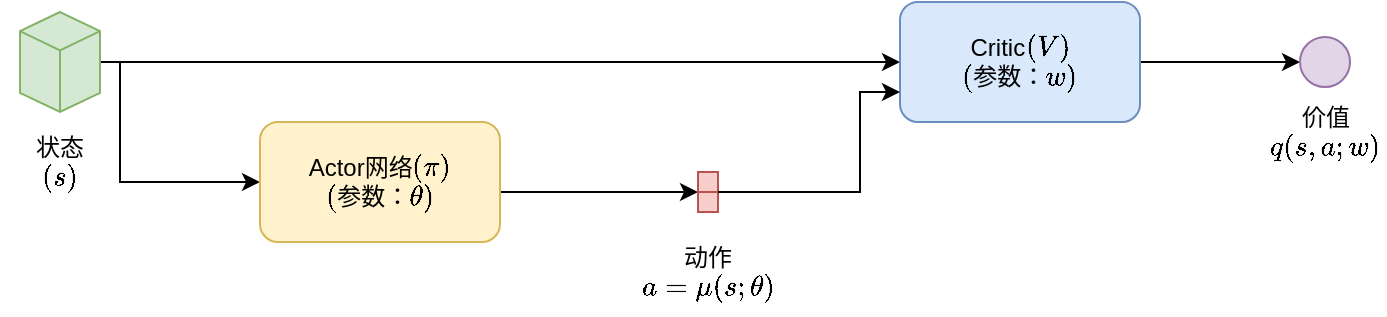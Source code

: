 <mxfile version="22.1.15" type="github" pages="2">
  <diagram name="第 1 页" id="bsLZzc5Uk97BEYoFJK-T">
    <mxGraphModel dx="1077" dy="690" grid="1" gridSize="10" guides="1" tooltips="1" connect="1" arrows="1" fold="1" page="1" pageScale="1" pageWidth="1169" pageHeight="827" math="1" shadow="0">
      <root>
        <mxCell id="0" />
        <mxCell id="1" parent="0" />
        <mxCell id="uPPIKXN7uXGtmx4OWFvG-1" style="edgeStyle=orthogonalEdgeStyle;rounded=0;orthogonalLoop=1;jettySize=auto;html=1;entryX=0;entryY=0.5;entryDx=0;entryDy=0;" edge="1" parent="1" source="uPPIKXN7uXGtmx4OWFvG-3" target="uPPIKXN7uXGtmx4OWFvG-11">
          <mxGeometry relative="1" as="geometry">
            <Array as="points">
              <mxPoint x="380" y="265" />
              <mxPoint x="380" y="265" />
            </Array>
          </mxGeometry>
        </mxCell>
        <mxCell id="uPPIKXN7uXGtmx4OWFvG-2" style="edgeStyle=orthogonalEdgeStyle;rounded=0;orthogonalLoop=1;jettySize=auto;html=1;entryX=0;entryY=0.5;entryDx=0;entryDy=0;" edge="1" parent="1" source="uPPIKXN7uXGtmx4OWFvG-3" target="uPPIKXN7uXGtmx4OWFvG-6">
          <mxGeometry relative="1" as="geometry">
            <Array as="points">
              <mxPoint x="90" y="265" />
              <mxPoint x="90" y="325" />
            </Array>
          </mxGeometry>
        </mxCell>
        <mxCell id="uPPIKXN7uXGtmx4OWFvG-3" value="" style="html=1;shape=mxgraph.basic.isocube;isoAngle=15;flipH=1;flipV=0;fillColor=#d5e8d4;strokeColor=#82b366;" vertex="1" parent="1">
          <mxGeometry x="40" y="240" width="40" height="50" as="geometry" />
        </mxCell>
        <mxCell id="uPPIKXN7uXGtmx4OWFvG-4" value="&lt;div&gt;状态&lt;/div&gt;&lt;div&gt;`(s)`&lt;br&gt;&lt;/div&gt;" style="text;strokeColor=none;align=center;fillColor=none;html=1;verticalAlign=middle;whiteSpace=wrap;rounded=0;" vertex="1" parent="1">
          <mxGeometry x="30" y="300" width="60" height="30" as="geometry" />
        </mxCell>
        <mxCell id="uPPIKXN7uXGtmx4OWFvG-5" style="edgeStyle=orthogonalEdgeStyle;rounded=0;orthogonalLoop=1;jettySize=auto;html=1;entryX=0;entryY=0;entryDx=0;entryDy=0;" edge="1" parent="1" source="uPPIKXN7uXGtmx4OWFvG-6" target="uPPIKXN7uXGtmx4OWFvG-9">
          <mxGeometry relative="1" as="geometry">
            <Array as="points">
              <mxPoint x="370" y="330" />
              <mxPoint x="370" y="330" />
            </Array>
          </mxGeometry>
        </mxCell>
        <mxCell id="uPPIKXN7uXGtmx4OWFvG-6" value="&lt;div&gt;Actor网络`(\pi)`&lt;/div&gt;&lt;div&gt;`(参数：\theta)`&lt;br&gt;&lt;/div&gt;" style="rounded=1;whiteSpace=wrap;html=1;fillColor=#fff2cc;strokeColor=#d6b656;" vertex="1" parent="1">
          <mxGeometry x="160" y="295" width="120" height="60" as="geometry" />
        </mxCell>
        <mxCell id="uPPIKXN7uXGtmx4OWFvG-7" value="" style="group" vertex="1" connectable="0" parent="1">
          <mxGeometry x="379" y="320" width="10" height="20" as="geometry" />
        </mxCell>
        <mxCell id="uPPIKXN7uXGtmx4OWFvG-8" value="" style="rounded=0;whiteSpace=wrap;html=1;fillColor=#f8cecc;strokeColor=#b85450;" vertex="1" parent="uPPIKXN7uXGtmx4OWFvG-7">
          <mxGeometry width="10" height="10" as="geometry" />
        </mxCell>
        <mxCell id="uPPIKXN7uXGtmx4OWFvG-9" value="" style="rounded=0;whiteSpace=wrap;html=1;fillColor=#f8cecc;strokeColor=#b85450;" vertex="1" parent="uPPIKXN7uXGtmx4OWFvG-7">
          <mxGeometry y="10" width="10" height="10" as="geometry" />
        </mxCell>
        <mxCell id="uPPIKXN7uXGtmx4OWFvG-10" style="edgeStyle=orthogonalEdgeStyle;rounded=0;orthogonalLoop=1;jettySize=auto;html=1;entryX=0;entryY=0.5;entryDx=0;entryDy=0;" edge="1" parent="1" source="uPPIKXN7uXGtmx4OWFvG-11" target="uPPIKXN7uXGtmx4OWFvG-14">
          <mxGeometry relative="1" as="geometry" />
        </mxCell>
        <mxCell id="uPPIKXN7uXGtmx4OWFvG-11" value="&lt;div&gt;Critic`(V)`&lt;/div&gt;&lt;div&gt;`(参数：w)`&lt;br&gt;&lt;/div&gt;" style="rounded=1;whiteSpace=wrap;html=1;fillColor=#dae8fc;strokeColor=#6c8ebf;" vertex="1" parent="1">
          <mxGeometry x="480" y="235" width="120" height="60" as="geometry" />
        </mxCell>
        <mxCell id="uPPIKXN7uXGtmx4OWFvG-12" style="edgeStyle=orthogonalEdgeStyle;rounded=0;orthogonalLoop=1;jettySize=auto;html=1;exitX=1;exitY=0;exitDx=0;exitDy=0;entryX=0;entryY=0.75;entryDx=0;entryDy=0;" edge="1" parent="1" source="uPPIKXN7uXGtmx4OWFvG-9" target="uPPIKXN7uXGtmx4OWFvG-11">
          <mxGeometry relative="1" as="geometry">
            <Array as="points">
              <mxPoint x="460" y="330" />
              <mxPoint x="460" y="280" />
            </Array>
          </mxGeometry>
        </mxCell>
        <mxCell id="uPPIKXN7uXGtmx4OWFvG-13" value="&lt;div&gt;动作&lt;br&gt;&lt;/div&gt;&lt;div&gt;`a = \mu(s;\theta)`&lt;/div&gt;" style="text;strokeColor=none;align=center;fillColor=none;html=1;verticalAlign=middle;whiteSpace=wrap;rounded=0;" vertex="1" parent="1">
          <mxGeometry x="354" y="355" width="60" height="30" as="geometry" />
        </mxCell>
        <mxCell id="uPPIKXN7uXGtmx4OWFvG-14" value="" style="ellipse;whiteSpace=wrap;html=1;aspect=fixed;fillColor=#e1d5e7;strokeColor=#9673a6;" vertex="1" parent="1">
          <mxGeometry x="680" y="252.5" width="25" height="25" as="geometry" />
        </mxCell>
        <mxCell id="uPPIKXN7uXGtmx4OWFvG-15" value="&lt;div&gt;价值&lt;/div&gt;&lt;div&gt;`q(s,a;w)`&lt;br&gt;&lt;/div&gt;" style="text;strokeColor=none;align=center;fillColor=none;html=1;verticalAlign=middle;whiteSpace=wrap;rounded=0;" vertex="1" parent="1">
          <mxGeometry x="662.5" y="285" width="60" height="30" as="geometry" />
        </mxCell>
        <mxCell id="uPPIKXN7uXGtmx4OWFvG-16" value="&amp;nbsp;" style="text;whiteSpace=wrap;html=1;" vertex="1" parent="1">
          <mxGeometry x="230" y="300" width="40" height="40" as="geometry" />
        </mxCell>
      </root>
    </mxGraphModel>
  </diagram>
  <diagram id="_MHtoXdv_W-SH65xOjR8" name="DDPG代码">
    <mxGraphModel dx="1838" dy="1176" grid="1" gridSize="10" guides="1" tooltips="1" connect="1" arrows="1" fold="1" page="1" pageScale="1" pageWidth="1169" pageHeight="827" math="1" shadow="0">
      <root>
        <mxCell id="0" />
        <mxCell id="1" parent="0" />
        <mxCell id="MRNeqGdA-TluQtlmWRR3-262" style="edgeStyle=orthogonalEdgeStyle;rounded=0;orthogonalLoop=1;jettySize=auto;html=1;" edge="1" parent="1" source="MRNeqGdA-TluQtlmWRR3-259" target="MRNeqGdA-TluQtlmWRR3-261">
          <mxGeometry relative="1" as="geometry" />
        </mxCell>
        <mxCell id="MRNeqGdA-TluQtlmWRR3-363" style="edgeStyle=orthogonalEdgeStyle;rounded=0;orthogonalLoop=1;jettySize=auto;html=1;entryX=0;entryY=0.5;entryDx=0;entryDy=0;" edge="1" parent="1" source="MRNeqGdA-TluQtlmWRR3-259" target="MRNeqGdA-TluQtlmWRR3-361">
          <mxGeometry relative="1" as="geometry">
            <Array as="points">
              <mxPoint x="120" y="700" />
            </Array>
          </mxGeometry>
        </mxCell>
        <mxCell id="MRNeqGdA-TluQtlmWRR3-259" value="&lt;div style=&quot;font-size: 11px;&quot;&gt;&lt;font style=&quot;font-size: 11px;&quot;&gt;`s_1,a_1,r_1,s_{2}`&lt;/font&gt;&lt;/div&gt;&lt;div style=&quot;font-size: 11px;&quot;&gt;&lt;font style=&quot;font-size: 11px;&quot;&gt;`s_2,a_2,r_2,s_{3}`&lt;/font&gt;&lt;/div&gt;&lt;div style=&quot;font-size: 11px;&quot;&gt;&lt;font style=&quot;font-size: 11px;&quot;&gt;`......`&lt;br&gt;&lt;/font&gt;&lt;/div&gt;&lt;div style=&quot;font-size: 11px;&quot;&gt;&lt;font style=&quot;font-size: 11px;&quot;&gt;`s_t,a_t,r_t,s_{t+1}`&lt;/font&gt;&lt;/div&gt;" style="shape=datastore;whiteSpace=wrap;html=1;fillColor=#60a917;strokeColor=#2D7600;fontColor=#ffffff;shadow=1;" vertex="1" parent="1">
          <mxGeometry x="80" y="440" width="80" height="120" as="geometry" />
        </mxCell>
        <mxCell id="MRNeqGdA-TluQtlmWRR3-260" value="&lt;font style=&quot;font-size: 11px;&quot;&gt;`s_t,a_t,r_t,s_{t+1}`&lt;/font&gt;" style="text;strokeColor=none;align=center;fillColor=none;html=1;verticalAlign=middle;whiteSpace=wrap;rounded=0;shadow=1;" vertex="1" parent="1">
          <mxGeometry x="160" y="470" width="80" height="30" as="geometry" />
        </mxCell>
        <mxCell id="MRNeqGdA-TluQtlmWRR3-291" style="edgeStyle=orthogonalEdgeStyle;rounded=0;orthogonalLoop=1;jettySize=auto;html=1;" edge="1" parent="1" source="MRNeqGdA-TluQtlmWRR3-261" target="MRNeqGdA-TluQtlmWRR3-265">
          <mxGeometry relative="1" as="geometry">
            <mxPoint x="440.0" y="490" as="targetPoint" />
          </mxGeometry>
        </mxCell>
        <mxCell id="MRNeqGdA-TluQtlmWRR3-415" style="edgeStyle=orthogonalEdgeStyle;rounded=0;orthogonalLoop=1;jettySize=auto;html=1;entryX=0.5;entryY=1;entryDx=0;entryDy=0;" edge="1" parent="1" source="MRNeqGdA-TluQtlmWRR3-261" target="MRNeqGdA-TluQtlmWRR3-303">
          <mxGeometry relative="1" as="geometry">
            <Array as="points">
              <mxPoint x="300" y="600" />
              <mxPoint x="1000" y="600" />
            </Array>
          </mxGeometry>
        </mxCell>
        <mxCell id="MRNeqGdA-TluQtlmWRR3-261" value="&lt;div&gt;四元组&lt;/div&gt;&lt;div&gt;&lt;font style=&quot;font-size: 11px;&quot;&gt;`s_t,a_t,r_t,s_{t+1}`&lt;/font&gt;&lt;/div&gt;" style="rounded=0;whiteSpace=wrap;html=1;fillColor=#f8cecc;strokeColor=#b85450;" vertex="1" parent="1">
          <mxGeometry x="240" y="480" width="120" height="40" as="geometry" />
        </mxCell>
        <mxCell id="MRNeqGdA-TluQtlmWRR3-264" value="" style="group;fillColor=#d5e8d4;strokeColor=#82b366;" vertex="1" connectable="0" parent="1">
          <mxGeometry x="440" y="440" width="320" height="120" as="geometry" />
        </mxCell>
        <mxCell id="MRNeqGdA-TluQtlmWRR3-265" value="&lt;div&gt;Actor网络`(\theta_{\text{now}})`&lt;/div&gt;&lt;div&gt;&lt;br&gt;&lt;/div&gt;&lt;div&gt;&lt;br&gt;&lt;/div&gt;&lt;div&gt;&lt;br&gt;&lt;/div&gt;&lt;div&gt;&lt;br&gt;&lt;/div&gt;&lt;div&gt;&lt;br&gt;&lt;/div&gt;&lt;div&gt;`a_{j} = \mu(s_{};\theta_{\text{now}})`&lt;br&gt;&lt;/div&gt;" style="rounded=0;whiteSpace=wrap;html=1;fillColor=#dae8fc;strokeColor=#6c8ebf;shadow=1;" vertex="1" parent="MRNeqGdA-TluQtlmWRR3-264">
          <mxGeometry width="320" height="120" as="geometry" />
        </mxCell>
        <mxCell id="MRNeqGdA-TluQtlmWRR3-266" value="" style="group" vertex="1" connectable="0" parent="MRNeqGdA-TluQtlmWRR3-264">
          <mxGeometry x="15.32" y="32" width="289.36" height="56" as="geometry" />
        </mxCell>
        <mxCell id="MRNeqGdA-TluQtlmWRR3-267" value="" style="rounded=0;whiteSpace=wrap;html=1;fillColor=#f5f5f5;fontColor=#333333;strokeColor=#666666;" vertex="1" parent="MRNeqGdA-TluQtlmWRR3-266">
          <mxGeometry width="289.36" height="56" as="geometry" />
        </mxCell>
        <mxCell id="MRNeqGdA-TluQtlmWRR3-268" value="" style="html=1;shape=mxgraph.basic.isocube;isoAngle=15;flipH=1;flipV=0;fillColor=#d5e8d4;strokeColor=#82b366;shadow=0;fontSize=5;sketch=1;curveFitting=1;jiggle=2;" vertex="1" parent="MRNeqGdA-TluQtlmWRR3-266">
          <mxGeometry x="9.36" y="12" width="27.853" height="20" as="geometry" />
        </mxCell>
        <mxCell id="MRNeqGdA-TluQtlmWRR3-269" value="巻积网络" style="rounded=0;whiteSpace=wrap;html=1;fillColor=#dae8fc;strokeColor=#6c8ebf;shadow=0;fontSize=5;sketch=1;curveFitting=1;jiggle=2;" vertex="1" parent="MRNeqGdA-TluQtlmWRR3-266">
          <mxGeometry x="51.913" y="14" width="42.553" height="16" as="geometry" />
        </mxCell>
        <mxCell id="MRNeqGdA-TluQtlmWRR3-270" style="rounded=0;orthogonalLoop=1;jettySize=auto;html=1;entryX=0;entryY=0.5;entryDx=0;entryDy=0;fontSize=5;sketch=1;curveFitting=1;jiggle=2;" edge="1" parent="MRNeqGdA-TluQtlmWRR3-266" source="MRNeqGdA-TluQtlmWRR3-268" target="MRNeqGdA-TluQtlmWRR3-269">
          <mxGeometry relative="1" as="geometry" />
        </mxCell>
        <mxCell id="MRNeqGdA-TluQtlmWRR3-271" value="全连接网络" style="rounded=0;whiteSpace=wrap;html=1;fillColor=#dae8fc;strokeColor=#6c8ebf;shadow=0;fontSize=5;sketch=1;curveFitting=1;jiggle=2;" vertex="1" parent="MRNeqGdA-TluQtlmWRR3-266">
          <mxGeometry x="137.02" y="14" width="42.553" height="16" as="geometry" />
        </mxCell>
        <mxCell id="MRNeqGdA-TluQtlmWRR3-272" value="`s`" style="text;strokeColor=none;align=center;fillColor=none;html=1;verticalAlign=middle;whiteSpace=wrap;rounded=0;shadow=0;fontSize=5;sketch=1;curveFitting=1;jiggle=2;" vertex="1" parent="MRNeqGdA-TluQtlmWRR3-266">
          <mxGeometry x="14.773" y="30" width="17.021" height="16" as="geometry" />
        </mxCell>
        <mxCell id="MRNeqGdA-TluQtlmWRR3-273" value="特征向量" style="text;strokeColor=none;align=center;fillColor=none;html=1;verticalAlign=middle;whiteSpace=wrap;rounded=0;shadow=0;fontSize=5;sketch=1;curveFitting=1;jiggle=2;" vertex="1" parent="MRNeqGdA-TluQtlmWRR3-266">
          <mxGeometry x="102.977" y="40" width="25.532" height="8" as="geometry" />
        </mxCell>
        <mxCell id="MRNeqGdA-TluQtlmWRR3-274" value="" style="group;fontSize=5;sketch=1;curveFitting=1;jiggle=2;" vertex="1" connectable="0" parent="MRNeqGdA-TluQtlmWRR3-266">
          <mxGeometry x="111.488" y="6" width="8.511" height="32" as="geometry" />
        </mxCell>
        <mxCell id="MRNeqGdA-TluQtlmWRR3-275" value="" style="group;fillColor=#60a917;strokeColor=#2D7600;fontColor=#ffffff;container=0;fontSize=5;sketch=1;curveFitting=1;jiggle=2;" vertex="1" connectable="0" parent="MRNeqGdA-TluQtlmWRR3-274">
          <mxGeometry width="8.511" height="32" as="geometry" />
        </mxCell>
        <mxCell id="MRNeqGdA-TluQtlmWRR3-276" value="" style="whiteSpace=wrap;html=1;aspect=fixed;fillColor=#60a917;fontColor=#ffffff;strokeColor=#2D7600;fontSize=5;sketch=1;curveFitting=1;jiggle=2;" vertex="1" parent="MRNeqGdA-TluQtlmWRR3-274">
          <mxGeometry width="8" height="8" as="geometry" />
        </mxCell>
        <mxCell id="MRNeqGdA-TluQtlmWRR3-277" value="" style="whiteSpace=wrap;html=1;aspect=fixed;fillColor=#60a917;fontColor=#ffffff;strokeColor=#2D7600;fontSize=5;sketch=1;curveFitting=1;jiggle=2;" vertex="1" parent="MRNeqGdA-TluQtlmWRR3-274">
          <mxGeometry y="8" width="8" height="8" as="geometry" />
        </mxCell>
        <mxCell id="MRNeqGdA-TluQtlmWRR3-278" style="edgeStyle=orthogonalEdgeStyle;rounded=0;orthogonalLoop=1;jettySize=auto;html=1;exitX=0.5;exitY=0;exitDx=0;exitDy=0;sketch=1;curveFitting=1;jiggle=2;" edge="1" parent="MRNeqGdA-TluQtlmWRR3-274" source="MRNeqGdA-TluQtlmWRR3-279">
          <mxGeometry relative="1" as="geometry">
            <mxPoint x="4.035" y="16.047" as="targetPoint" />
          </mxGeometry>
        </mxCell>
        <mxCell id="MRNeqGdA-TluQtlmWRR3-279" value="" style="whiteSpace=wrap;html=1;aspect=fixed;fillColor=#60a917;fontColor=#ffffff;strokeColor=#2D7600;fontSize=5;sketch=1;curveFitting=1;jiggle=2;" vertex="1" parent="MRNeqGdA-TluQtlmWRR3-274">
          <mxGeometry y="16" width="8" height="8" as="geometry" />
        </mxCell>
        <mxCell id="MRNeqGdA-TluQtlmWRR3-280" value="" style="whiteSpace=wrap;html=1;aspect=fixed;fillColor=#60a917;fontColor=#ffffff;strokeColor=#2D7600;fontSize=5;sketch=1;curveFitting=1;jiggle=2;" vertex="1" parent="MRNeqGdA-TluQtlmWRR3-274">
          <mxGeometry y="24" width="8" height="8" as="geometry" />
        </mxCell>
        <mxCell id="MRNeqGdA-TluQtlmWRR3-281" style="rounded=0;orthogonalLoop=1;jettySize=auto;html=1;entryX=0;entryY=0;entryDx=0;entryDy=0;sketch=1;curveFitting=1;jiggle=2;" edge="1" parent="MRNeqGdA-TluQtlmWRR3-266" source="MRNeqGdA-TluQtlmWRR3-269" target="MRNeqGdA-TluQtlmWRR3-279">
          <mxGeometry relative="1" as="geometry" />
        </mxCell>
        <mxCell id="MRNeqGdA-TluQtlmWRR3-282" style="rounded=0;orthogonalLoop=1;jettySize=auto;html=1;entryX=0;entryY=0.5;entryDx=0;entryDy=0;fontSize=5;sketch=1;curveFitting=1;jiggle=2;exitX=1;exitY=0;exitDx=0;exitDy=0;" edge="1" parent="MRNeqGdA-TluQtlmWRR3-266" source="MRNeqGdA-TluQtlmWRR3-279" target="MRNeqGdA-TluQtlmWRR3-271">
          <mxGeometry relative="1" as="geometry" />
        </mxCell>
        <mxCell id="MRNeqGdA-TluQtlmWRR3-283" value="&lt;div&gt;Softmax&lt;/div&gt;&lt;div&gt;激活函数&lt;br&gt;&lt;/div&gt;" style="rounded=0;whiteSpace=wrap;html=1;fillColor=#dae8fc;strokeColor=#6c8ebf;shadow=0;fontSize=5;sketch=1;curveFitting=1;jiggle=2;" vertex="1" parent="MRNeqGdA-TluQtlmWRR3-266">
          <mxGeometry x="199.36" y="14" width="42.553" height="16" as="geometry" />
        </mxCell>
        <mxCell id="MRNeqGdA-TluQtlmWRR3-284" style="rounded=0;orthogonalLoop=1;jettySize=auto;html=1;entryX=0;entryY=0.5;entryDx=0;entryDy=0;sketch=1;curveFitting=1;jiggle=2;" edge="1" parent="MRNeqGdA-TluQtlmWRR3-266" source="MRNeqGdA-TluQtlmWRR3-271" target="MRNeqGdA-TluQtlmWRR3-283">
          <mxGeometry relative="1" as="geometry" />
        </mxCell>
        <mxCell id="MRNeqGdA-TluQtlmWRR3-285" value="" style="whiteSpace=wrap;html=1;aspect=fixed;fillColor=#fa6800;strokeColor=#C73500;fontSize=5;sketch=1;curveFitting=1;jiggle=2;fontColor=#000000;" vertex="1" parent="MRNeqGdA-TluQtlmWRR3-266">
          <mxGeometry x="261.358" y="10" width="8" height="8" as="geometry" />
        </mxCell>
        <mxCell id="MRNeqGdA-TluQtlmWRR3-286" style="edgeStyle=orthogonalEdgeStyle;rounded=0;orthogonalLoop=1;jettySize=auto;html=1;exitX=0.5;exitY=0;exitDx=0;exitDy=0;fillColor=#fa6800;strokeColor=#C73500;sketch=1;curveFitting=1;jiggle=2;" edge="1" parent="MRNeqGdA-TluQtlmWRR3-266" source="MRNeqGdA-TluQtlmWRR3-287">
          <mxGeometry relative="1" as="geometry">
            <mxPoint x="265.393" y="18.047" as="targetPoint" />
          </mxGeometry>
        </mxCell>
        <mxCell id="MRNeqGdA-TluQtlmWRR3-287" value="" style="whiteSpace=wrap;html=1;aspect=fixed;fillColor=#fa6800;strokeColor=#C73500;fontSize=5;sketch=1;curveFitting=1;jiggle=2;fontColor=#000000;" vertex="1" parent="MRNeqGdA-TluQtlmWRR3-266">
          <mxGeometry x="261.358" y="18" width="8" height="8" as="geometry" />
        </mxCell>
        <mxCell id="MRNeqGdA-TluQtlmWRR3-288" style="rounded=0;orthogonalLoop=1;jettySize=auto;html=1;entryX=0;entryY=0.5;entryDx=0;entryDy=0;sketch=1;curveFitting=1;jiggle=2;" edge="1" parent="MRNeqGdA-TluQtlmWRR3-266" source="MRNeqGdA-TluQtlmWRR3-283" target="MRNeqGdA-TluQtlmWRR3-287">
          <mxGeometry relative="1" as="geometry" />
        </mxCell>
        <mxCell id="MRNeqGdA-TluQtlmWRR3-289" value="" style="whiteSpace=wrap;html=1;aspect=fixed;fillColor=#fa6800;strokeColor=#C73500;fontSize=5;sketch=1;curveFitting=1;jiggle=2;fontColor=#000000;" vertex="1" parent="MRNeqGdA-TluQtlmWRR3-266">
          <mxGeometry x="261.358" y="26" width="8" height="8" as="geometry" />
        </mxCell>
        <mxCell id="MRNeqGdA-TluQtlmWRR3-290" value="`f=\pi(\cdot |&amp;nbsp; s;\theta)`" style="text;strokeColor=none;align=center;fillColor=none;html=1;verticalAlign=middle;whiteSpace=wrap;rounded=0;shadow=0;fontSize=5;sketch=1;curveFitting=1;jiggle=2;" vertex="1" parent="MRNeqGdA-TluQtlmWRR3-266">
          <mxGeometry x="246.36" y="38" width="36.77" height="8" as="geometry" />
        </mxCell>
        <mxCell id="MRNeqGdA-TluQtlmWRR3-293" style="edgeStyle=orthogonalEdgeStyle;rounded=0;orthogonalLoop=1;jettySize=auto;html=1;entryX=0.5;entryY=0;entryDx=0;entryDy=0;" edge="1" parent="1" source="MRNeqGdA-TluQtlmWRR3-295" target="MRNeqGdA-TluQtlmWRR3-259">
          <mxGeometry relative="1" as="geometry">
            <Array as="points">
              <mxPoint x="120" y="400" />
            </Array>
          </mxGeometry>
        </mxCell>
        <mxCell id="MRNeqGdA-TluQtlmWRR3-295" value="环境" style="rounded=0;whiteSpace=wrap;html=1;fillColor=#fff2cc;strokeColor=#d6b656;shadow=1;" vertex="1" parent="1">
          <mxGeometry x="240" y="370" width="120" height="60" as="geometry" />
        </mxCell>
        <mxCell id="MRNeqGdA-TluQtlmWRR3-297" style="edgeStyle=orthogonalEdgeStyle;rounded=0;orthogonalLoop=1;jettySize=auto;html=1;entryX=1;entryY=0.5;entryDx=0;entryDy=0;" edge="1" parent="1" source="MRNeqGdA-TluQtlmWRR3-265" target="MRNeqGdA-TluQtlmWRR3-295">
          <mxGeometry relative="1" as="geometry">
            <Array as="points">
              <mxPoint x="600" y="400" />
            </Array>
          </mxGeometry>
        </mxCell>
        <mxCell id="MRNeqGdA-TluQtlmWRR3-298" value="&lt;font style=&quot;font-size: 11px;&quot;&gt;`s_{t+1},a_{t+1},r_{t+1},s_{t+2}`&lt;/font&gt;" style="text;strokeColor=none;align=center;fillColor=none;html=1;verticalAlign=middle;whiteSpace=wrap;rounded=0;" vertex="1" parent="1">
          <mxGeometry x="120" y="370" width="120" height="30" as="geometry" />
        </mxCell>
        <mxCell id="MRNeqGdA-TluQtlmWRR3-299" value="&lt;div&gt;`a_t`&lt;/div&gt;" style="text;strokeColor=none;align=center;fillColor=none;html=1;verticalAlign=middle;whiteSpace=wrap;rounded=0;" vertex="1" parent="1">
          <mxGeometry x="570" y="410" width="30" height="30" as="geometry" />
        </mxCell>
        <mxCell id="MRNeqGdA-TluQtlmWRR3-300" value="" style="group" vertex="1" connectable="0" parent="1">
          <mxGeometry x="840" y="440" width="320" height="120" as="geometry" />
        </mxCell>
        <mxCell id="MRNeqGdA-TluQtlmWRR3-301" value="" style="rounded=0;whiteSpace=wrap;html=1;shadow=1;fillColor=#d5e8d4;strokeColor=#82b366;" vertex="1" parent="MRNeqGdA-TluQtlmWRR3-300">
          <mxGeometry width="320" height="120" as="geometry" />
        </mxCell>
        <mxCell id="MRNeqGdA-TluQtlmWRR3-302" value="Critic网络 `(w_\text{now})`" style="rounded=0;whiteSpace=wrap;html=1;fillColor=#d5e8d4;strokeColor=#82b366;strokeWidth=0;shadow=0;" vertex="1" parent="MRNeqGdA-TluQtlmWRR3-300">
          <mxGeometry width="320" height="30" as="geometry" />
        </mxCell>
        <mxCell id="MRNeqGdA-TluQtlmWRR3-303" value="&lt;div&gt;`\hat{q}_{j}=q(s_j,a_j;w_\text{now})`&lt;br&gt;&lt;/div&gt;" style="rounded=0;whiteSpace=wrap;html=1;fillColor=#d5e8d4;strokeColor=#82b366;strokeWidth=0;shadow=0;" vertex="1" parent="MRNeqGdA-TluQtlmWRR3-300">
          <mxGeometry y="90" width="320" height="30" as="geometry" />
        </mxCell>
        <mxCell id="MRNeqGdA-TluQtlmWRR3-304" value="" style="group" vertex="1" connectable="0" parent="MRNeqGdA-TluQtlmWRR3-300">
          <mxGeometry x="10" y="30" width="290" height="60" as="geometry" />
        </mxCell>
        <mxCell id="MRNeqGdA-TluQtlmWRR3-305" value="" style="rounded=0;whiteSpace=wrap;html=1;fillColor=#f5f5f5;fontColor=#333333;strokeColor=#666666;strokeWidth=1;shadow=0;" vertex="1" parent="MRNeqGdA-TluQtlmWRR3-304">
          <mxGeometry width="290" height="60" as="geometry" />
        </mxCell>
        <mxCell id="MRNeqGdA-TluQtlmWRR3-306" value="" style="group" vertex="1" connectable="0" parent="MRNeqGdA-TluQtlmWRR3-304">
          <mxGeometry x="4.68" y="7" width="280" height="46" as="geometry" />
        </mxCell>
        <mxCell id="MRNeqGdA-TluQtlmWRR3-307" value="" style="html=1;shape=mxgraph.basic.isocube;isoAngle=15;flipH=1;flipV=0;fillColor=#d5e8d4;strokeColor=#82b366;shadow=1;fontSize=5;sketch=1;curveFitting=1;jiggle=2;" vertex="1" parent="MRNeqGdA-TluQtlmWRR3-306">
          <mxGeometry y="7.184" width="28.487" height="21.565" as="geometry" />
        </mxCell>
        <mxCell id="MRNeqGdA-TluQtlmWRR3-308" value="巻积网络" style="rounded=0;whiteSpace=wrap;html=1;fillColor=#dae8fc;strokeColor=#6c8ebf;shadow=1;fontSize=5;sketch=1;curveFitting=1;jiggle=2;" vertex="1" parent="MRNeqGdA-TluQtlmWRR3-306">
          <mxGeometry x="59.483" y="8.626" width="43.522" height="17.252" as="geometry" />
        </mxCell>
        <mxCell id="MRNeqGdA-TluQtlmWRR3-309" style="rounded=0;orthogonalLoop=1;jettySize=auto;html=1;entryX=0;entryY=0.5;entryDx=0;entryDy=0;fontSize=5;sketch=1;curveFitting=1;jiggle=2;shadow=1;" edge="1" parent="MRNeqGdA-TluQtlmWRR3-306" source="MRNeqGdA-TluQtlmWRR3-307" target="MRNeqGdA-TluQtlmWRR3-308">
          <mxGeometry relative="1" as="geometry" />
        </mxCell>
        <mxCell id="MRNeqGdA-TluQtlmWRR3-310" value="全连接网络" style="rounded=0;whiteSpace=wrap;html=1;fillColor=#dae8fc;strokeColor=#6c8ebf;shadow=1;fontSize=5;sketch=1;curveFitting=1;jiggle=2;" vertex="1" parent="MRNeqGdA-TluQtlmWRR3-306">
          <mxGeometry x="177.857" y="9.048" width="43.522" height="17.252" as="geometry" />
        </mxCell>
        <mxCell id="MRNeqGdA-TluQtlmWRR3-311" value="`s`" style="text;strokeColor=none;align=center;fillColor=none;html=1;verticalAlign=middle;whiteSpace=wrap;rounded=0;shadow=1;fontSize=5;sketch=1;curveFitting=1;jiggle=2;" vertex="1" parent="MRNeqGdA-TluQtlmWRR3-306">
          <mxGeometry x="5.536" y="26.592" width="17.409" height="17.252" as="geometry" />
        </mxCell>
        <mxCell id="MRNeqGdA-TluQtlmWRR3-312" value="特征向量" style="text;strokeColor=none;align=center;fillColor=none;html=1;verticalAlign=middle;whiteSpace=wrap;rounded=0;shadow=1;fontSize=5;sketch=1;curveFitting=1;jiggle=2;" vertex="1" parent="MRNeqGdA-TluQtlmWRR3-306">
          <mxGeometry x="95.748" y="37.374" width="26.113" height="8.626" as="geometry" />
        </mxCell>
        <mxCell id="MRNeqGdA-TluQtlmWRR3-313" value="" style="group;fontSize=5;sketch=1;curveFitting=1;jiggle=2;shadow=1;" vertex="1" connectable="0" parent="MRNeqGdA-TluQtlmWRR3-306">
          <mxGeometry x="138.397" width="8.704" height="34.503" as="geometry" />
        </mxCell>
        <mxCell id="MRNeqGdA-TluQtlmWRR3-314" value="" style="group;fillColor=#60a917;strokeColor=#2D7600;fontColor=#ffffff;container=0;fontSize=5;sketch=1;curveFitting=1;jiggle=2;shadow=1;" vertex="1" connectable="0" parent="MRNeqGdA-TluQtlmWRR3-313">
          <mxGeometry width="8.704" height="34.503" as="geometry" />
        </mxCell>
        <mxCell id="MRNeqGdA-TluQtlmWRR3-315" value="" style="whiteSpace=wrap;html=1;aspect=fixed;fillColor=#60a917;fontColor=#ffffff;strokeColor=#2D7600;fontSize=5;sketch=1;curveFitting=1;jiggle=2;shadow=1;" vertex="1" parent="MRNeqGdA-TluQtlmWRR3-313">
          <mxGeometry width="7.623" height="7.623" as="geometry" />
        </mxCell>
        <mxCell id="MRNeqGdA-TluQtlmWRR3-316" value="" style="whiteSpace=wrap;html=1;aspect=fixed;fillColor=#60a917;fontColor=#ffffff;strokeColor=#2D7600;fontSize=5;sketch=1;curveFitting=1;jiggle=2;shadow=1;" vertex="1" parent="MRNeqGdA-TluQtlmWRR3-313">
          <mxGeometry y="8.626" width="7.623" height="7.623" as="geometry" />
        </mxCell>
        <mxCell id="MRNeqGdA-TluQtlmWRR3-317" style="edgeStyle=orthogonalEdgeStyle;rounded=0;orthogonalLoop=1;jettySize=auto;html=1;exitX=0.5;exitY=0;exitDx=0;exitDy=0;sketch=1;curveFitting=1;jiggle=2;shadow=1;" edge="1" parent="MRNeqGdA-TluQtlmWRR3-313" source="MRNeqGdA-TluQtlmWRR3-318">
          <mxGeometry relative="1" as="geometry">
            <mxPoint x="4.127" y="17.302" as="targetPoint" />
          </mxGeometry>
        </mxCell>
        <mxCell id="MRNeqGdA-TluQtlmWRR3-318" value="" style="whiteSpace=wrap;html=1;aspect=fixed;fillColor=#60a917;fontColor=#ffffff;strokeColor=#2D7600;fontSize=5;sketch=1;curveFitting=1;jiggle=2;shadow=1;" vertex="1" parent="MRNeqGdA-TluQtlmWRR3-313">
          <mxGeometry y="17.252" width="7.623" height="7.623" as="geometry" />
        </mxCell>
        <mxCell id="MRNeqGdA-TluQtlmWRR3-319" value="" style="whiteSpace=wrap;html=1;aspect=fixed;fillColor=#60a917;fontColor=#ffffff;strokeColor=#2D7600;fontSize=5;sketch=1;curveFitting=1;jiggle=2;shadow=1;" vertex="1" parent="MRNeqGdA-TluQtlmWRR3-313">
          <mxGeometry y="25.877" width="7.623" height="7.623" as="geometry" />
        </mxCell>
        <mxCell id="MRNeqGdA-TluQtlmWRR3-320" style="rounded=0;orthogonalLoop=1;jettySize=auto;html=1;entryX=0;entryY=0;entryDx=0;entryDy=0;sketch=1;curveFitting=1;jiggle=2;shadow=1;" edge="1" parent="MRNeqGdA-TluQtlmWRR3-306" source="MRNeqGdA-TluQtlmWRR3-308" target="MRNeqGdA-TluQtlmWRR3-318">
          <mxGeometry relative="1" as="geometry" />
        </mxCell>
        <mxCell id="MRNeqGdA-TluQtlmWRR3-321" style="rounded=0;orthogonalLoop=1;jettySize=auto;html=1;entryX=0;entryY=0.5;entryDx=0;entryDy=0;fontSize=5;sketch=1;curveFitting=1;jiggle=2;exitX=1;exitY=0;exitDx=0;exitDy=0;shadow=1;" edge="1" parent="MRNeqGdA-TluQtlmWRR3-306" source="MRNeqGdA-TluQtlmWRR3-318" target="MRNeqGdA-TluQtlmWRR3-310">
          <mxGeometry relative="1" as="geometry" />
        </mxCell>
        <mxCell id="MRNeqGdA-TluQtlmWRR3-322" value="" style="whiteSpace=wrap;html=1;aspect=fixed;fillColor=#fa6800;strokeColor=#C73500;fontSize=5;sketch=1;curveFitting=1;jiggle=2;fontColor=#000000;shadow=1;" vertex="1" parent="MRNeqGdA-TluQtlmWRR3-306">
          <mxGeometry x="257.733" y="5.027" width="7.623" height="7.623" as="geometry" />
        </mxCell>
        <mxCell id="MRNeqGdA-TluQtlmWRR3-323" style="edgeStyle=orthogonalEdgeStyle;rounded=0;orthogonalLoop=1;jettySize=auto;html=1;exitX=0.5;exitY=0;exitDx=0;exitDy=0;fillColor=#fa6800;strokeColor=#C73500;sketch=1;curveFitting=1;jiggle=2;shadow=1;" edge="1" parent="MRNeqGdA-TluQtlmWRR3-306" source="MRNeqGdA-TluQtlmWRR3-324">
          <mxGeometry relative="1" as="geometry">
            <mxPoint x="261.86" y="13.703" as="targetPoint" />
          </mxGeometry>
        </mxCell>
        <mxCell id="MRNeqGdA-TluQtlmWRR3-324" value="" style="whiteSpace=wrap;html=1;aspect=fixed;fillColor=#fa6800;strokeColor=#C73500;fontSize=5;sketch=1;curveFitting=1;jiggle=2;fontColor=#000000;shadow=1;" vertex="1" parent="MRNeqGdA-TluQtlmWRR3-306">
          <mxGeometry x="257.733" y="13.653" width="7.623" height="7.623" as="geometry" />
        </mxCell>
        <mxCell id="MRNeqGdA-TluQtlmWRR3-325" style="edgeStyle=orthogonalEdgeStyle;rounded=0;orthogonalLoop=1;jettySize=auto;html=1;entryX=0;entryY=0.5;entryDx=0;entryDy=0;sketch=1;curveFitting=1;jiggle=2;shadow=1;" edge="1" parent="MRNeqGdA-TluQtlmWRR3-306" source="MRNeqGdA-TluQtlmWRR3-310" target="MRNeqGdA-TluQtlmWRR3-324">
          <mxGeometry relative="1" as="geometry" />
        </mxCell>
        <mxCell id="MRNeqGdA-TluQtlmWRR3-326" value="" style="whiteSpace=wrap;html=1;aspect=fixed;fillColor=#fa6800;strokeColor=#C73500;fontSize=5;sketch=1;curveFitting=1;jiggle=2;fontColor=#000000;shadow=1;" vertex="1" parent="MRNeqGdA-TluQtlmWRR3-306">
          <mxGeometry x="257.733" y="22.279" width="7.623" height="7.623" as="geometry" />
        </mxCell>
        <mxCell id="MRNeqGdA-TluQtlmWRR3-327" value="价值" style="text;strokeColor=none;align=center;fillColor=none;html=1;verticalAlign=middle;whiteSpace=wrap;rounded=0;shadow=1;fontSize=5;sketch=1;curveFitting=1;jiggle=2;" vertex="1" parent="MRNeqGdA-TluQtlmWRR3-306">
          <mxGeometry x="254.489" y="35.213" width="14.383" height="8.624" as="geometry" />
        </mxCell>
        <mxCell id="MRNeqGdA-TluQtlmWRR3-328" value="&lt;font color=&quot;#e66100&quot;&gt;`219`&lt;/font&gt;" style="text;strokeColor=none;align=center;fillColor=none;html=1;verticalAlign=middle;whiteSpace=wrap;rounded=0;shadow=1;fontSize=5;sketch=1;curveFitting=1;jiggle=2;" vertex="1" parent="MRNeqGdA-TluQtlmWRR3-306">
          <mxGeometry x="269.119" y="4.741" width="10.881" height="8.624" as="geometry" />
        </mxCell>
        <mxCell id="MRNeqGdA-TluQtlmWRR3-329" value="&lt;font color=&quot;#e66100&quot;&gt;`-73`&lt;/font&gt;" style="text;strokeColor=none;align=center;fillColor=none;html=1;verticalAlign=middle;whiteSpace=wrap;rounded=0;shadow=1;fontSize=5;sketch=1;curveFitting=1;jiggle=2;" vertex="1" parent="MRNeqGdA-TluQtlmWRR3-306">
          <mxGeometry x="269.119" y="13.366" width="10.881" height="8.624" as="geometry" />
        </mxCell>
        <mxCell id="MRNeqGdA-TluQtlmWRR3-330" value="&lt;font color=&quot;#e66100&quot;&gt;`580`&lt;/font&gt;" style="text;strokeColor=none;align=center;fillColor=none;html=1;verticalAlign=middle;whiteSpace=wrap;rounded=0;shadow=1;fontSize=5;sketch=1;curveFitting=1;jiggle=2;" vertex="1" parent="MRNeqGdA-TluQtlmWRR3-306">
          <mxGeometry x="269.119" y="22.282" width="10.881" height="8.624" as="geometry" />
        </mxCell>
        <mxCell id="MRNeqGdA-TluQtlmWRR3-332" style="edgeStyle=orthogonalEdgeStyle;rounded=0;orthogonalLoop=1;jettySize=auto;html=1;entryX=0;entryY=0.5;entryDx=0;entryDy=0;" edge="1" parent="1" source="MRNeqGdA-TluQtlmWRR3-265" target="MRNeqGdA-TluQtlmWRR3-301">
          <mxGeometry relative="1" as="geometry" />
        </mxCell>
        <mxCell id="MRNeqGdA-TluQtlmWRR3-333" value="&lt;div&gt;`a_t`&lt;/div&gt;" style="text;strokeColor=none;align=center;fillColor=none;html=1;verticalAlign=middle;whiteSpace=wrap;rounded=0;" vertex="1" parent="1">
          <mxGeometry x="780" y="460" width="40" height="40" as="geometry" />
        </mxCell>
        <mxCell id="MRNeqGdA-TluQtlmWRR3-334" value="" style="group;fillColor=#d5e8d4;strokeColor=#82b366;" vertex="1" connectable="0" parent="1">
          <mxGeometry x="440" y="640" width="320" height="120" as="geometry" />
        </mxCell>
        <mxCell id="MRNeqGdA-TluQtlmWRR3-335" value="&lt;div style=&quot;font-size: 11px;&quot;&gt;&lt;font style=&quot;font-size: 11px;&quot;&gt;目标Actor网络 `(\theta_{\text{now}}^{-})`&lt;/font&gt;&lt;/div&gt;&lt;div style=&quot;font-size: 11px;&quot;&gt;&lt;font style=&quot;font-size: 11px;&quot;&gt;&lt;br&gt;&lt;/font&gt;&lt;/div&gt;&lt;div style=&quot;font-size: 11px;&quot;&gt;&lt;font style=&quot;font-size: 11px;&quot;&gt;&lt;br&gt;&lt;/font&gt;&lt;/div&gt;&lt;div style=&quot;font-size: 11px;&quot;&gt;&lt;font style=&quot;font-size: 11px;&quot;&gt;&lt;br&gt;&lt;/font&gt;&lt;/div&gt;&lt;div style=&quot;font-size: 11px;&quot;&gt;&lt;font style=&quot;font-size: 11px;&quot;&gt;&lt;br&gt;&lt;/font&gt;&lt;/div&gt;&lt;div style=&quot;font-size: 11px;&quot;&gt;&lt;font style=&quot;font-size: 11px;&quot;&gt;&lt;br&gt;&lt;/font&gt;&lt;/div&gt;&lt;div style=&quot;font-size: 11px;&quot;&gt;&lt;font style=&quot;font-size: 11px;&quot;&gt;`\hat{a}_{j+1}^- = \mu(s_{j+1};\theta_{\text{now}}^-)`&lt;/font&gt;&lt;br&gt;&lt;/div&gt;" style="rounded=0;whiteSpace=wrap;html=1;fillColor=#dae8fc;strokeColor=#6c8ebf;shadow=1;" vertex="1" parent="MRNeqGdA-TluQtlmWRR3-334">
          <mxGeometry width="320" height="120" as="geometry" />
        </mxCell>
        <mxCell id="MRNeqGdA-TluQtlmWRR3-336" value="" style="group" vertex="1" connectable="0" parent="MRNeqGdA-TluQtlmWRR3-334">
          <mxGeometry x="15.32" y="32" width="289.36" height="56" as="geometry" />
        </mxCell>
        <mxCell id="MRNeqGdA-TluQtlmWRR3-337" value="" style="rounded=0;whiteSpace=wrap;html=1;fillColor=#f5f5f5;fontColor=#333333;strokeColor=#666666;" vertex="1" parent="MRNeqGdA-TluQtlmWRR3-336">
          <mxGeometry width="289.36" height="56" as="geometry" />
        </mxCell>
        <mxCell id="MRNeqGdA-TluQtlmWRR3-338" value="" style="html=1;shape=mxgraph.basic.isocube;isoAngle=15;flipH=1;flipV=0;fillColor=#d5e8d4;strokeColor=#82b366;shadow=0;fontSize=5;sketch=1;curveFitting=1;jiggle=2;" vertex="1" parent="MRNeqGdA-TluQtlmWRR3-336">
          <mxGeometry x="9.36" y="12" width="27.853" height="20" as="geometry" />
        </mxCell>
        <mxCell id="MRNeqGdA-TluQtlmWRR3-339" value="巻积网络" style="rounded=0;whiteSpace=wrap;html=1;fillColor=#dae8fc;strokeColor=#6c8ebf;shadow=0;fontSize=5;sketch=1;curveFitting=1;jiggle=2;" vertex="1" parent="MRNeqGdA-TluQtlmWRR3-336">
          <mxGeometry x="51.913" y="14" width="42.553" height="16" as="geometry" />
        </mxCell>
        <mxCell id="MRNeqGdA-TluQtlmWRR3-340" style="rounded=0;orthogonalLoop=1;jettySize=auto;html=1;entryX=0;entryY=0.5;entryDx=0;entryDy=0;fontSize=5;sketch=1;curveFitting=1;jiggle=2;" edge="1" parent="MRNeqGdA-TluQtlmWRR3-336" source="MRNeqGdA-TluQtlmWRR3-338" target="MRNeqGdA-TluQtlmWRR3-339">
          <mxGeometry relative="1" as="geometry" />
        </mxCell>
        <mxCell id="MRNeqGdA-TluQtlmWRR3-341" value="全连接网络" style="rounded=0;whiteSpace=wrap;html=1;fillColor=#dae8fc;strokeColor=#6c8ebf;shadow=0;fontSize=5;sketch=1;curveFitting=1;jiggle=2;" vertex="1" parent="MRNeqGdA-TluQtlmWRR3-336">
          <mxGeometry x="137.02" y="14" width="42.553" height="16" as="geometry" />
        </mxCell>
        <mxCell id="MRNeqGdA-TluQtlmWRR3-342" value="`s`" style="text;strokeColor=none;align=center;fillColor=none;html=1;verticalAlign=middle;whiteSpace=wrap;rounded=0;shadow=0;fontSize=5;sketch=1;curveFitting=1;jiggle=2;" vertex="1" parent="MRNeqGdA-TluQtlmWRR3-336">
          <mxGeometry x="14.773" y="30" width="17.021" height="16" as="geometry" />
        </mxCell>
        <mxCell id="MRNeqGdA-TluQtlmWRR3-343" value="特征向量" style="text;strokeColor=none;align=center;fillColor=none;html=1;verticalAlign=middle;whiteSpace=wrap;rounded=0;shadow=0;fontSize=5;sketch=1;curveFitting=1;jiggle=2;" vertex="1" parent="MRNeqGdA-TluQtlmWRR3-336">
          <mxGeometry x="102.977" y="40" width="25.532" height="8" as="geometry" />
        </mxCell>
        <mxCell id="MRNeqGdA-TluQtlmWRR3-344" value="" style="group;fontSize=5;sketch=1;curveFitting=1;jiggle=2;" vertex="1" connectable="0" parent="MRNeqGdA-TluQtlmWRR3-336">
          <mxGeometry x="111.488" y="6" width="8.511" height="32" as="geometry" />
        </mxCell>
        <mxCell id="MRNeqGdA-TluQtlmWRR3-345" value="" style="group;fillColor=#60a917;strokeColor=#2D7600;fontColor=#ffffff;container=0;fontSize=5;sketch=1;curveFitting=1;jiggle=2;" vertex="1" connectable="0" parent="MRNeqGdA-TluQtlmWRR3-344">
          <mxGeometry width="8.511" height="32" as="geometry" />
        </mxCell>
        <mxCell id="MRNeqGdA-TluQtlmWRR3-346" value="" style="whiteSpace=wrap;html=1;aspect=fixed;fillColor=#60a917;fontColor=#ffffff;strokeColor=#2D7600;fontSize=5;sketch=1;curveFitting=1;jiggle=2;" vertex="1" parent="MRNeqGdA-TluQtlmWRR3-344">
          <mxGeometry width="8" height="8" as="geometry" />
        </mxCell>
        <mxCell id="MRNeqGdA-TluQtlmWRR3-347" value="" style="whiteSpace=wrap;html=1;aspect=fixed;fillColor=#60a917;fontColor=#ffffff;strokeColor=#2D7600;fontSize=5;sketch=1;curveFitting=1;jiggle=2;" vertex="1" parent="MRNeqGdA-TluQtlmWRR3-344">
          <mxGeometry y="8" width="8" height="8" as="geometry" />
        </mxCell>
        <mxCell id="MRNeqGdA-TluQtlmWRR3-348" style="edgeStyle=orthogonalEdgeStyle;rounded=0;orthogonalLoop=1;jettySize=auto;html=1;exitX=0.5;exitY=0;exitDx=0;exitDy=0;sketch=1;curveFitting=1;jiggle=2;" edge="1" parent="MRNeqGdA-TluQtlmWRR3-344" source="MRNeqGdA-TluQtlmWRR3-349">
          <mxGeometry relative="1" as="geometry">
            <mxPoint x="4.035" y="16.047" as="targetPoint" />
          </mxGeometry>
        </mxCell>
        <mxCell id="MRNeqGdA-TluQtlmWRR3-349" value="" style="whiteSpace=wrap;html=1;aspect=fixed;fillColor=#60a917;fontColor=#ffffff;strokeColor=#2D7600;fontSize=5;sketch=1;curveFitting=1;jiggle=2;" vertex="1" parent="MRNeqGdA-TluQtlmWRR3-344">
          <mxGeometry y="16" width="8" height="8" as="geometry" />
        </mxCell>
        <mxCell id="MRNeqGdA-TluQtlmWRR3-350" value="" style="whiteSpace=wrap;html=1;aspect=fixed;fillColor=#60a917;fontColor=#ffffff;strokeColor=#2D7600;fontSize=5;sketch=1;curveFitting=1;jiggle=2;" vertex="1" parent="MRNeqGdA-TluQtlmWRR3-344">
          <mxGeometry y="24" width="8" height="8" as="geometry" />
        </mxCell>
        <mxCell id="MRNeqGdA-TluQtlmWRR3-351" style="rounded=0;orthogonalLoop=1;jettySize=auto;html=1;entryX=0;entryY=0;entryDx=0;entryDy=0;sketch=1;curveFitting=1;jiggle=2;" edge="1" parent="MRNeqGdA-TluQtlmWRR3-336" source="MRNeqGdA-TluQtlmWRR3-339" target="MRNeqGdA-TluQtlmWRR3-349">
          <mxGeometry relative="1" as="geometry" />
        </mxCell>
        <mxCell id="MRNeqGdA-TluQtlmWRR3-352" style="rounded=0;orthogonalLoop=1;jettySize=auto;html=1;entryX=0;entryY=0.5;entryDx=0;entryDy=0;fontSize=5;sketch=1;curveFitting=1;jiggle=2;exitX=1;exitY=0;exitDx=0;exitDy=0;" edge="1" parent="MRNeqGdA-TluQtlmWRR3-336" source="MRNeqGdA-TluQtlmWRR3-349" target="MRNeqGdA-TluQtlmWRR3-341">
          <mxGeometry relative="1" as="geometry" />
        </mxCell>
        <mxCell id="MRNeqGdA-TluQtlmWRR3-353" value="&lt;div&gt;Softmax&lt;/div&gt;&lt;div&gt;激活函数&lt;br&gt;&lt;/div&gt;" style="rounded=0;whiteSpace=wrap;html=1;fillColor=#dae8fc;strokeColor=#6c8ebf;shadow=0;fontSize=5;sketch=1;curveFitting=1;jiggle=2;" vertex="1" parent="MRNeqGdA-TluQtlmWRR3-336">
          <mxGeometry x="199.36" y="14" width="42.553" height="16" as="geometry" />
        </mxCell>
        <mxCell id="MRNeqGdA-TluQtlmWRR3-354" style="rounded=0;orthogonalLoop=1;jettySize=auto;html=1;entryX=0;entryY=0.5;entryDx=0;entryDy=0;sketch=1;curveFitting=1;jiggle=2;" edge="1" parent="MRNeqGdA-TluQtlmWRR3-336" source="MRNeqGdA-TluQtlmWRR3-341" target="MRNeqGdA-TluQtlmWRR3-353">
          <mxGeometry relative="1" as="geometry" />
        </mxCell>
        <mxCell id="MRNeqGdA-TluQtlmWRR3-355" value="" style="whiteSpace=wrap;html=1;aspect=fixed;fillColor=#fa6800;strokeColor=#C73500;fontSize=5;sketch=1;curveFitting=1;jiggle=2;fontColor=#000000;" vertex="1" parent="MRNeqGdA-TluQtlmWRR3-336">
          <mxGeometry x="261.358" y="10" width="8" height="8" as="geometry" />
        </mxCell>
        <mxCell id="MRNeqGdA-TluQtlmWRR3-356" style="edgeStyle=orthogonalEdgeStyle;rounded=0;orthogonalLoop=1;jettySize=auto;html=1;exitX=0.5;exitY=0;exitDx=0;exitDy=0;fillColor=#fa6800;strokeColor=#C73500;sketch=1;curveFitting=1;jiggle=2;" edge="1" parent="MRNeqGdA-TluQtlmWRR3-336" source="MRNeqGdA-TluQtlmWRR3-357">
          <mxGeometry relative="1" as="geometry">
            <mxPoint x="265.393" y="18.047" as="targetPoint" />
          </mxGeometry>
        </mxCell>
        <mxCell id="MRNeqGdA-TluQtlmWRR3-357" value="" style="whiteSpace=wrap;html=1;aspect=fixed;fillColor=#fa6800;strokeColor=#C73500;fontSize=5;sketch=1;curveFitting=1;jiggle=2;fontColor=#000000;" vertex="1" parent="MRNeqGdA-TluQtlmWRR3-336">
          <mxGeometry x="261.358" y="18" width="8" height="8" as="geometry" />
        </mxCell>
        <mxCell id="MRNeqGdA-TluQtlmWRR3-358" style="rounded=0;orthogonalLoop=1;jettySize=auto;html=1;entryX=0;entryY=0.5;entryDx=0;entryDy=0;sketch=1;curveFitting=1;jiggle=2;" edge="1" parent="MRNeqGdA-TluQtlmWRR3-336" source="MRNeqGdA-TluQtlmWRR3-353" target="MRNeqGdA-TluQtlmWRR3-357">
          <mxGeometry relative="1" as="geometry" />
        </mxCell>
        <mxCell id="MRNeqGdA-TluQtlmWRR3-359" value="" style="whiteSpace=wrap;html=1;aspect=fixed;fillColor=#fa6800;strokeColor=#C73500;fontSize=5;sketch=1;curveFitting=1;jiggle=2;fontColor=#000000;" vertex="1" parent="MRNeqGdA-TluQtlmWRR3-336">
          <mxGeometry x="261.358" y="26" width="8" height="8" as="geometry" />
        </mxCell>
        <mxCell id="MRNeqGdA-TluQtlmWRR3-360" value="`f=\pi(\cdot |&amp;nbsp; s;\theta)`" style="text;strokeColor=none;align=center;fillColor=none;html=1;verticalAlign=middle;whiteSpace=wrap;rounded=0;shadow=0;fontSize=5;sketch=1;curveFitting=1;jiggle=2;" vertex="1" parent="MRNeqGdA-TluQtlmWRR3-336">
          <mxGeometry x="246.36" y="38" width="36.77" height="8" as="geometry" />
        </mxCell>
        <mxCell id="MRNeqGdA-TluQtlmWRR3-362" style="edgeStyle=orthogonalEdgeStyle;rounded=0;orthogonalLoop=1;jettySize=auto;html=1;" edge="1" parent="1" source="MRNeqGdA-TluQtlmWRR3-361" target="MRNeqGdA-TluQtlmWRR3-335">
          <mxGeometry relative="1" as="geometry" />
        </mxCell>
        <mxCell id="MRNeqGdA-TluQtlmWRR3-416" style="edgeStyle=orthogonalEdgeStyle;rounded=0;orthogonalLoop=1;jettySize=auto;html=1;entryX=0.5;entryY=1;entryDx=0;entryDy=0;" edge="1" parent="1" source="MRNeqGdA-TluQtlmWRR3-361" target="MRNeqGdA-TluQtlmWRR3-368">
          <mxGeometry relative="1" as="geometry">
            <Array as="points">
              <mxPoint x="300" y="780" />
              <mxPoint x="1000" y="780" />
            </Array>
          </mxGeometry>
        </mxCell>
        <mxCell id="MRNeqGdA-TluQtlmWRR3-361" value="&lt;div&gt;四元组&lt;/div&gt;&lt;div&gt;&lt;font style=&quot;font-size: 11px;&quot;&gt;`s_{t+1},a_{t+1},r_{t+1},s_{t+2}`&lt;/font&gt;&lt;/div&gt;" style="rounded=0;whiteSpace=wrap;html=1;fillColor=#f8cecc;strokeColor=#b85450;" vertex="1" parent="1">
          <mxGeometry x="240" y="680" width="120" height="40" as="geometry" />
        </mxCell>
        <mxCell id="MRNeqGdA-TluQtlmWRR3-364" value="&lt;div&gt;&lt;br&gt;&lt;/div&gt;&lt;div&gt;&lt;font style=&quot;font-size: 11px;&quot;&gt;`s_{t+1},a_{t+1},r_{t+1},s_{t+2}`&lt;/font&gt;&lt;/div&gt;" style="text;strokeColor=none;align=center;fillColor=none;html=1;verticalAlign=middle;whiteSpace=wrap;rounded=0;" vertex="1" parent="1">
          <mxGeometry x="120" y="670" width="120" height="30" as="geometry" />
        </mxCell>
        <mxCell id="MRNeqGdA-TluQtlmWRR3-365" value="" style="group" vertex="1" connectable="0" parent="1">
          <mxGeometry x="840" y="640" width="320" height="120" as="geometry" />
        </mxCell>
        <mxCell id="MRNeqGdA-TluQtlmWRR3-366" value="" style="rounded=0;whiteSpace=wrap;html=1;shadow=1;fillColor=#d5e8d4;strokeColor=#82b366;" vertex="1" parent="MRNeqGdA-TluQtlmWRR3-365">
          <mxGeometry width="320" height="120" as="geometry" />
        </mxCell>
        <mxCell id="MRNeqGdA-TluQtlmWRR3-367" value="目标Critic网络`(w_{\text{now}} ^ -)`" style="rounded=0;whiteSpace=wrap;html=1;fillColor=#d5e8d4;strokeColor=#82b366;strokeWidth=0;shadow=0;" vertex="1" parent="MRNeqGdA-TluQtlmWRR3-365">
          <mxGeometry width="320" height="30" as="geometry" />
        </mxCell>
        <mxCell id="MRNeqGdA-TluQtlmWRR3-368" value="&lt;div&gt;`\hat{q}_{j+1}^- = q(s_{j+1},\hat{a}_{j+1}^- ;w_{\text{now}} ^ - )`&lt;br&gt;&lt;/div&gt;" style="rounded=0;whiteSpace=wrap;html=1;fillColor=#d5e8d4;strokeColor=#82b366;strokeWidth=0;shadow=0;" vertex="1" parent="MRNeqGdA-TluQtlmWRR3-365">
          <mxGeometry y="90" width="320" height="30" as="geometry" />
        </mxCell>
        <mxCell id="MRNeqGdA-TluQtlmWRR3-369" value="" style="group" vertex="1" connectable="0" parent="MRNeqGdA-TluQtlmWRR3-365">
          <mxGeometry x="10" y="30" width="290" height="60" as="geometry" />
        </mxCell>
        <mxCell id="MRNeqGdA-TluQtlmWRR3-370" value="" style="rounded=0;whiteSpace=wrap;html=1;fillColor=#f5f5f5;fontColor=#333333;strokeColor=#666666;strokeWidth=1;shadow=0;" vertex="1" parent="MRNeqGdA-TluQtlmWRR3-369">
          <mxGeometry width="290" height="60" as="geometry" />
        </mxCell>
        <mxCell id="MRNeqGdA-TluQtlmWRR3-371" value="" style="group" vertex="1" connectable="0" parent="MRNeqGdA-TluQtlmWRR3-369">
          <mxGeometry x="4.68" y="7" width="280" height="46" as="geometry" />
        </mxCell>
        <mxCell id="MRNeqGdA-TluQtlmWRR3-372" value="" style="html=1;shape=mxgraph.basic.isocube;isoAngle=15;flipH=1;flipV=0;fillColor=#d5e8d4;strokeColor=#82b366;shadow=1;fontSize=5;sketch=1;curveFitting=1;jiggle=2;" vertex="1" parent="MRNeqGdA-TluQtlmWRR3-371">
          <mxGeometry y="7.184" width="28.487" height="21.565" as="geometry" />
        </mxCell>
        <mxCell id="MRNeqGdA-TluQtlmWRR3-373" value="巻积网络" style="rounded=0;whiteSpace=wrap;html=1;fillColor=#dae8fc;strokeColor=#6c8ebf;shadow=1;fontSize=5;sketch=1;curveFitting=1;jiggle=2;" vertex="1" parent="MRNeqGdA-TluQtlmWRR3-371">
          <mxGeometry x="59.483" y="8.626" width="43.522" height="17.252" as="geometry" />
        </mxCell>
        <mxCell id="MRNeqGdA-TluQtlmWRR3-374" style="rounded=0;orthogonalLoop=1;jettySize=auto;html=1;entryX=0;entryY=0.5;entryDx=0;entryDy=0;fontSize=5;sketch=1;curveFitting=1;jiggle=2;shadow=1;" edge="1" parent="MRNeqGdA-TluQtlmWRR3-371" source="MRNeqGdA-TluQtlmWRR3-372" target="MRNeqGdA-TluQtlmWRR3-373">
          <mxGeometry relative="1" as="geometry" />
        </mxCell>
        <mxCell id="MRNeqGdA-TluQtlmWRR3-375" value="全连接网络" style="rounded=0;whiteSpace=wrap;html=1;fillColor=#dae8fc;strokeColor=#6c8ebf;shadow=1;fontSize=5;sketch=1;curveFitting=1;jiggle=2;" vertex="1" parent="MRNeqGdA-TluQtlmWRR3-371">
          <mxGeometry x="177.857" y="9.048" width="43.522" height="17.252" as="geometry" />
        </mxCell>
        <mxCell id="MRNeqGdA-TluQtlmWRR3-376" value="`s`" style="text;strokeColor=none;align=center;fillColor=none;html=1;verticalAlign=middle;whiteSpace=wrap;rounded=0;shadow=1;fontSize=5;sketch=1;curveFitting=1;jiggle=2;" vertex="1" parent="MRNeqGdA-TluQtlmWRR3-371">
          <mxGeometry x="5.536" y="26.592" width="17.409" height="17.252" as="geometry" />
        </mxCell>
        <mxCell id="MRNeqGdA-TluQtlmWRR3-377" value="特征向量" style="text;strokeColor=none;align=center;fillColor=none;html=1;verticalAlign=middle;whiteSpace=wrap;rounded=0;shadow=1;fontSize=5;sketch=1;curveFitting=1;jiggle=2;" vertex="1" parent="MRNeqGdA-TluQtlmWRR3-371">
          <mxGeometry x="95.748" y="37.374" width="26.113" height="8.626" as="geometry" />
        </mxCell>
        <mxCell id="MRNeqGdA-TluQtlmWRR3-378" value="" style="group;fontSize=5;sketch=1;curveFitting=1;jiggle=2;shadow=1;" vertex="1" connectable="0" parent="MRNeqGdA-TluQtlmWRR3-371">
          <mxGeometry x="138.397" width="8.704" height="34.503" as="geometry" />
        </mxCell>
        <mxCell id="MRNeqGdA-TluQtlmWRR3-379" value="" style="group;fillColor=#60a917;strokeColor=#2D7600;fontColor=#ffffff;container=0;fontSize=5;sketch=1;curveFitting=1;jiggle=2;shadow=1;" vertex="1" connectable="0" parent="MRNeqGdA-TluQtlmWRR3-378">
          <mxGeometry width="8.704" height="34.503" as="geometry" />
        </mxCell>
        <mxCell id="MRNeqGdA-TluQtlmWRR3-380" value="" style="whiteSpace=wrap;html=1;aspect=fixed;fillColor=#60a917;fontColor=#ffffff;strokeColor=#2D7600;fontSize=5;sketch=1;curveFitting=1;jiggle=2;shadow=1;" vertex="1" parent="MRNeqGdA-TluQtlmWRR3-378">
          <mxGeometry width="7.623" height="7.623" as="geometry" />
        </mxCell>
        <mxCell id="MRNeqGdA-TluQtlmWRR3-381" value="" style="whiteSpace=wrap;html=1;aspect=fixed;fillColor=#60a917;fontColor=#ffffff;strokeColor=#2D7600;fontSize=5;sketch=1;curveFitting=1;jiggle=2;shadow=1;" vertex="1" parent="MRNeqGdA-TluQtlmWRR3-378">
          <mxGeometry y="8.626" width="7.623" height="7.623" as="geometry" />
        </mxCell>
        <mxCell id="MRNeqGdA-TluQtlmWRR3-382" style="edgeStyle=orthogonalEdgeStyle;rounded=0;orthogonalLoop=1;jettySize=auto;html=1;exitX=0.5;exitY=0;exitDx=0;exitDy=0;sketch=1;curveFitting=1;jiggle=2;shadow=1;" edge="1" parent="MRNeqGdA-TluQtlmWRR3-378" source="MRNeqGdA-TluQtlmWRR3-383">
          <mxGeometry relative="1" as="geometry">
            <mxPoint x="4.127" y="17.302" as="targetPoint" />
          </mxGeometry>
        </mxCell>
        <mxCell id="MRNeqGdA-TluQtlmWRR3-383" value="" style="whiteSpace=wrap;html=1;aspect=fixed;fillColor=#60a917;fontColor=#ffffff;strokeColor=#2D7600;fontSize=5;sketch=1;curveFitting=1;jiggle=2;shadow=1;" vertex="1" parent="MRNeqGdA-TluQtlmWRR3-378">
          <mxGeometry y="17.252" width="7.623" height="7.623" as="geometry" />
        </mxCell>
        <mxCell id="MRNeqGdA-TluQtlmWRR3-384" value="" style="whiteSpace=wrap;html=1;aspect=fixed;fillColor=#60a917;fontColor=#ffffff;strokeColor=#2D7600;fontSize=5;sketch=1;curveFitting=1;jiggle=2;shadow=1;" vertex="1" parent="MRNeqGdA-TluQtlmWRR3-378">
          <mxGeometry y="25.877" width="7.623" height="7.623" as="geometry" />
        </mxCell>
        <mxCell id="MRNeqGdA-TluQtlmWRR3-385" style="rounded=0;orthogonalLoop=1;jettySize=auto;html=1;entryX=0;entryY=0;entryDx=0;entryDy=0;sketch=1;curveFitting=1;jiggle=2;shadow=1;" edge="1" parent="MRNeqGdA-TluQtlmWRR3-371" source="MRNeqGdA-TluQtlmWRR3-373" target="MRNeqGdA-TluQtlmWRR3-383">
          <mxGeometry relative="1" as="geometry" />
        </mxCell>
        <mxCell id="MRNeqGdA-TluQtlmWRR3-386" style="rounded=0;orthogonalLoop=1;jettySize=auto;html=1;entryX=0;entryY=0.5;entryDx=0;entryDy=0;fontSize=5;sketch=1;curveFitting=1;jiggle=2;exitX=1;exitY=0;exitDx=0;exitDy=0;shadow=1;" edge="1" parent="MRNeqGdA-TluQtlmWRR3-371" source="MRNeqGdA-TluQtlmWRR3-383" target="MRNeqGdA-TluQtlmWRR3-375">
          <mxGeometry relative="1" as="geometry" />
        </mxCell>
        <mxCell id="MRNeqGdA-TluQtlmWRR3-387" value="" style="whiteSpace=wrap;html=1;aspect=fixed;fillColor=#fa6800;strokeColor=#C73500;fontSize=5;sketch=1;curveFitting=1;jiggle=2;fontColor=#000000;shadow=1;" vertex="1" parent="MRNeqGdA-TluQtlmWRR3-371">
          <mxGeometry x="257.733" y="5.027" width="7.623" height="7.623" as="geometry" />
        </mxCell>
        <mxCell id="MRNeqGdA-TluQtlmWRR3-388" style="edgeStyle=orthogonalEdgeStyle;rounded=0;orthogonalLoop=1;jettySize=auto;html=1;exitX=0.5;exitY=0;exitDx=0;exitDy=0;fillColor=#fa6800;strokeColor=#C73500;sketch=1;curveFitting=1;jiggle=2;shadow=1;" edge="1" parent="MRNeqGdA-TluQtlmWRR3-371" source="MRNeqGdA-TluQtlmWRR3-389">
          <mxGeometry relative="1" as="geometry">
            <mxPoint x="261.86" y="13.703" as="targetPoint" />
          </mxGeometry>
        </mxCell>
        <mxCell id="MRNeqGdA-TluQtlmWRR3-389" value="" style="whiteSpace=wrap;html=1;aspect=fixed;fillColor=#fa6800;strokeColor=#C73500;fontSize=5;sketch=1;curveFitting=1;jiggle=2;fontColor=#000000;shadow=1;" vertex="1" parent="MRNeqGdA-TluQtlmWRR3-371">
          <mxGeometry x="257.733" y="13.653" width="7.623" height="7.623" as="geometry" />
        </mxCell>
        <mxCell id="MRNeqGdA-TluQtlmWRR3-390" style="edgeStyle=orthogonalEdgeStyle;rounded=0;orthogonalLoop=1;jettySize=auto;html=1;entryX=0;entryY=0.5;entryDx=0;entryDy=0;sketch=1;curveFitting=1;jiggle=2;shadow=1;" edge="1" parent="MRNeqGdA-TluQtlmWRR3-371" source="MRNeqGdA-TluQtlmWRR3-375" target="MRNeqGdA-TluQtlmWRR3-389">
          <mxGeometry relative="1" as="geometry" />
        </mxCell>
        <mxCell id="MRNeqGdA-TluQtlmWRR3-391" value="" style="whiteSpace=wrap;html=1;aspect=fixed;fillColor=#fa6800;strokeColor=#C73500;fontSize=5;sketch=1;curveFitting=1;jiggle=2;fontColor=#000000;shadow=1;" vertex="1" parent="MRNeqGdA-TluQtlmWRR3-371">
          <mxGeometry x="257.733" y="22.279" width="7.623" height="7.623" as="geometry" />
        </mxCell>
        <mxCell id="MRNeqGdA-TluQtlmWRR3-392" value="价值" style="text;strokeColor=none;align=center;fillColor=none;html=1;verticalAlign=middle;whiteSpace=wrap;rounded=0;shadow=1;fontSize=5;sketch=1;curveFitting=1;jiggle=2;" vertex="1" parent="MRNeqGdA-TluQtlmWRR3-371">
          <mxGeometry x="254.489" y="35.213" width="14.383" height="8.624" as="geometry" />
        </mxCell>
        <mxCell id="MRNeqGdA-TluQtlmWRR3-393" value="&lt;font color=&quot;#e66100&quot;&gt;`219`&lt;/font&gt;" style="text;strokeColor=none;align=center;fillColor=none;html=1;verticalAlign=middle;whiteSpace=wrap;rounded=0;shadow=1;fontSize=5;sketch=1;curveFitting=1;jiggle=2;" vertex="1" parent="MRNeqGdA-TluQtlmWRR3-371">
          <mxGeometry x="269.119" y="4.741" width="10.881" height="8.624" as="geometry" />
        </mxCell>
        <mxCell id="MRNeqGdA-TluQtlmWRR3-394" value="&lt;font color=&quot;#e66100&quot;&gt;`-73`&lt;/font&gt;" style="text;strokeColor=none;align=center;fillColor=none;html=1;verticalAlign=middle;whiteSpace=wrap;rounded=0;shadow=1;fontSize=5;sketch=1;curveFitting=1;jiggle=2;" vertex="1" parent="MRNeqGdA-TluQtlmWRR3-371">
          <mxGeometry x="269.119" y="13.366" width="10.881" height="8.624" as="geometry" />
        </mxCell>
        <mxCell id="MRNeqGdA-TluQtlmWRR3-395" value="&lt;font color=&quot;#e66100&quot;&gt;`580`&lt;/font&gt;" style="text;strokeColor=none;align=center;fillColor=none;html=1;verticalAlign=middle;whiteSpace=wrap;rounded=0;shadow=1;fontSize=5;sketch=1;curveFitting=1;jiggle=2;" vertex="1" parent="MRNeqGdA-TluQtlmWRR3-371">
          <mxGeometry x="269.119" y="22.282" width="10.881" height="8.624" as="geometry" />
        </mxCell>
        <mxCell id="MRNeqGdA-TluQtlmWRR3-396" style="edgeStyle=orthogonalEdgeStyle;rounded=0;orthogonalLoop=1;jettySize=auto;html=1;entryX=0;entryY=0.5;entryDx=0;entryDy=0;" edge="1" parent="1" source="MRNeqGdA-TluQtlmWRR3-335" target="MRNeqGdA-TluQtlmWRR3-366">
          <mxGeometry relative="1" as="geometry" />
        </mxCell>
        <mxCell id="MRNeqGdA-TluQtlmWRR3-398" value="&lt;div&gt;`a_{t+1}`&lt;/div&gt;" style="text;strokeColor=none;align=center;fillColor=none;html=1;verticalAlign=middle;whiteSpace=wrap;rounded=0;" vertex="1" parent="1">
          <mxGeometry x="780" y="660" width="40" height="40" as="geometry" />
        </mxCell>
        <mxCell id="MRNeqGdA-TluQtlmWRR3-408" style="edgeStyle=orthogonalEdgeStyle;rounded=0;orthogonalLoop=1;jettySize=auto;html=1;entryX=0.5;entryY=1;entryDx=0;entryDy=0;" edge="1" parent="1" source="MRNeqGdA-TluQtlmWRR3-399" target="MRNeqGdA-TluQtlmWRR3-406">
          <mxGeometry relative="1" as="geometry" />
        </mxCell>
        <mxCell id="MRNeqGdA-TluQtlmWRR3-399" value="&lt;div style=&quot;font-size: 11px;&quot;&gt;&lt;font style=&quot;font-size: 11px;&quot;&gt;TD 目标&lt;/font&gt;&lt;/div&gt;&lt;div style=&quot;font-size: 11px;&quot;&gt;&lt;font style=&quot;font-size: 11px;&quot;&gt;`\hat{y}_j=r_j+ \gamma \cdot \hat{q}_{j+1}^-`&lt;font style=&quot;font-size: 11px;&quot;&gt;&lt;br&gt;&lt;/font&gt;&lt;/font&gt;&lt;/div&gt;" style="whiteSpace=wrap;html=1;shadow=1;fillColor=#e1d5e7;strokeColor=#9673a6;" vertex="1" parent="1">
          <mxGeometry x="1240" y="680" width="200" height="40" as="geometry" />
        </mxCell>
        <mxCell id="MRNeqGdA-TluQtlmWRR3-402" style="edgeStyle=orthogonalEdgeStyle;rounded=0;orthogonalLoop=1;jettySize=auto;html=1;entryX=0;entryY=0.5;entryDx=0;entryDy=0;" edge="1" parent="1" source="MRNeqGdA-TluQtlmWRR3-366" target="MRNeqGdA-TluQtlmWRR3-399">
          <mxGeometry relative="1" as="geometry" />
        </mxCell>
        <mxCell id="MRNeqGdA-TluQtlmWRR3-405" value="`\hat{q}_{t+1}^-`" style="text;strokeColor=none;align=center;fillColor=none;html=1;verticalAlign=middle;whiteSpace=wrap;rounded=0;" vertex="1" parent="1">
          <mxGeometry x="1180" y="670" width="50" height="30" as="geometry" />
        </mxCell>
        <mxCell id="MRNeqGdA-TluQtlmWRR3-411" style="edgeStyle=orthogonalEdgeStyle;rounded=0;orthogonalLoop=1;jettySize=auto;html=1;entryX=1;entryY=0.5;entryDx=0;entryDy=0;" edge="1" parent="1" source="MRNeqGdA-TluQtlmWRR3-406" target="MRNeqGdA-TluQtlmWRR3-410">
          <mxGeometry relative="1" as="geometry">
            <Array as="points">
              <mxPoint x="1340" y="320" />
              <mxPoint x="1140" y="320" />
            </Array>
          </mxGeometry>
        </mxCell>
        <mxCell id="MRNeqGdA-TluQtlmWRR3-406" value="&lt;div&gt;TD error&lt;/div&gt;&lt;div&gt;`\delta_{j}=\hat{q}_{j+1}^- - \hat{y}_{j}`&lt;br&gt;&lt;/div&gt;" style="whiteSpace=wrap;html=1;shadow=1;fillColor=#fad9d5;strokeColor=#ae4132;" vertex="1" parent="1">
          <mxGeometry x="1280" y="479" width="120" height="42" as="geometry" />
        </mxCell>
        <mxCell id="MRNeqGdA-TluQtlmWRR3-407" style="edgeStyle=orthogonalEdgeStyle;rounded=0;orthogonalLoop=1;jettySize=auto;html=1;entryX=0;entryY=0.5;entryDx=0;entryDy=0;" edge="1" parent="1" source="MRNeqGdA-TluQtlmWRR3-301" target="MRNeqGdA-TluQtlmWRR3-406">
          <mxGeometry relative="1" as="geometry" />
        </mxCell>
        <mxCell id="MRNeqGdA-TluQtlmWRR3-409" value="`\hat{q}_{t}`" style="text;strokeColor=none;align=center;fillColor=none;html=1;verticalAlign=middle;whiteSpace=wrap;rounded=0;" vertex="1" parent="1">
          <mxGeometry x="1185" y="470" width="40" height="30" as="geometry" />
        </mxCell>
        <mxCell id="MRNeqGdA-TluQtlmWRR3-413" style="edgeStyle=orthogonalEdgeStyle;rounded=0;orthogonalLoop=1;jettySize=auto;html=1;dashed=1;dashPattern=12 12;" edge="1" parent="1" source="MRNeqGdA-TluQtlmWRR3-410" target="MRNeqGdA-TluQtlmWRR3-302">
          <mxGeometry relative="1" as="geometry" />
        </mxCell>
        <mxCell id="MRNeqGdA-TluQtlmWRR3-439" style="edgeStyle=orthogonalEdgeStyle;rounded=0;orthogonalLoop=1;jettySize=auto;html=1;entryX=1;entryY=0.5;entryDx=0;entryDy=0;dashed=1;dashPattern=12 12;" edge="1" parent="1" source="MRNeqGdA-TluQtlmWRR3-410" target="MRNeqGdA-TluQtlmWRR3-438">
          <mxGeometry relative="1" as="geometry">
            <Array as="points">
              <mxPoint x="1000" y="400" />
              <mxPoint x="1190" y="400" />
              <mxPoint x="1190" y="880" />
            </Array>
          </mxGeometry>
        </mxCell>
        <mxCell id="MRNeqGdA-TluQtlmWRR3-410" value="&lt;div&gt;Critic网络更新&lt;/div&gt;&lt;div&gt;&lt;br&gt;&lt;/div&gt;&lt;div&gt;`w_{\text{new}} \leftarrow w_{\text{now}}-\alpha\cdot\delta_{t}\cdot\nabla_w q(s_t,a_t;w_\text{now}).`&lt;br&gt;&lt;/div&gt;" style="rounded=0;whiteSpace=wrap;html=1;fillColor=#bac8d3;strokeColor=#23445d;shadow=1;" vertex="1" parent="1">
          <mxGeometry x="860" y="280" width="280" height="80" as="geometry" />
        </mxCell>
        <mxCell id="MRNeqGdA-TluQtlmWRR3-412" value="`\delta_{t}`" style="text;strokeColor=none;align=center;fillColor=none;html=1;verticalAlign=middle;whiteSpace=wrap;rounded=0;" vertex="1" parent="1">
          <mxGeometry x="1310" y="448" width="30" height="30" as="geometry" />
        </mxCell>
        <mxCell id="MRNeqGdA-TluQtlmWRR3-414" value="`w_{\text{new}}`" style="text;strokeColor=none;align=center;fillColor=none;html=1;verticalAlign=middle;whiteSpace=wrap;rounded=0;" vertex="1" parent="1">
          <mxGeometry x="1000" y="399" width="60" height="30" as="geometry" />
        </mxCell>
        <mxCell id="MRNeqGdA-TluQtlmWRR3-418" style="edgeStyle=orthogonalEdgeStyle;rounded=0;orthogonalLoop=1;jettySize=auto;html=1;entryX=0.75;entryY=0;entryDx=0;entryDy=0;dashed=1;dashPattern=12 12;" edge="1" parent="1" source="MRNeqGdA-TluQtlmWRR3-417" target="MRNeqGdA-TluQtlmWRR3-265">
          <mxGeometry relative="1" as="geometry" />
        </mxCell>
        <mxCell id="MRNeqGdA-TluQtlmWRR3-429" style="edgeStyle=orthogonalEdgeStyle;rounded=0;orthogonalLoop=1;jettySize=auto;html=1;exitX=0.5;exitY=1;exitDx=0;exitDy=0;entryX=1;entryY=0.5;entryDx=0;entryDy=0;dashed=1;dashPattern=12 12;" edge="1" parent="1" source="MRNeqGdA-TluQtlmWRR3-417" target="MRNeqGdA-TluQtlmWRR3-428">
          <mxGeometry relative="1" as="geometry">
            <Array as="points">
              <mxPoint x="680" y="400" />
              <mxPoint x="780" y="400" />
              <mxPoint x="780" y="880" />
            </Array>
          </mxGeometry>
        </mxCell>
        <mxCell id="MRNeqGdA-TluQtlmWRR3-417" value="&lt;div&gt;策略网络更新&lt;/div&gt;&lt;div&gt;&lt;br&gt;&lt;/div&gt;&lt;div&gt;`\theta_\text{new}\leftarrow\theta_\text{now}+\beta\cdot\nabla_{\theta}mu(s_j;\theta_\text{now})\cdot\nabla_{a}q(s_j,\hat{a}_j;w_{1,now})`&lt;br&gt;&lt;/div&gt;" style="rounded=0;whiteSpace=wrap;html=1;fillColor=#bac8d3;strokeColor=#23445d;shadow=1;" vertex="1" parent="1">
          <mxGeometry x="520" y="240" width="320" height="80" as="geometry" />
        </mxCell>
        <mxCell id="MRNeqGdA-TluQtlmWRR3-419" style="edgeStyle=orthogonalEdgeStyle;rounded=0;orthogonalLoop=1;jettySize=auto;html=1;exitX=0.25;exitY=0;exitDx=0;exitDy=0;" edge="1" parent="1" source="MRNeqGdA-TluQtlmWRR3-302" target="MRNeqGdA-TluQtlmWRR3-417">
          <mxGeometry relative="1" as="geometry">
            <Array as="points">
              <mxPoint x="920" y="410" />
              <mxPoint x="800" y="410" />
            </Array>
          </mxGeometry>
        </mxCell>
        <mxCell id="MRNeqGdA-TluQtlmWRR3-420" style="edgeStyle=orthogonalEdgeStyle;rounded=0;orthogonalLoop=1;jettySize=auto;html=1;exitX=0.25;exitY=0;exitDx=0;exitDy=0;" edge="1" parent="1" source="MRNeqGdA-TluQtlmWRR3-302" target="MRNeqGdA-TluQtlmWRR3-410">
          <mxGeometry relative="1" as="geometry">
            <Array as="points">
              <mxPoint x="920" y="390" />
              <mxPoint x="920" y="390" />
            </Array>
          </mxGeometry>
        </mxCell>
        <mxCell id="MRNeqGdA-TluQtlmWRR3-421" value="`\nabla_w q(s_t,a_t;w_\text{now})`" style="text;strokeColor=none;align=center;fillColor=none;html=1;verticalAlign=middle;whiteSpace=wrap;rounded=0;" vertex="1" parent="1">
          <mxGeometry x="800" y="380" width="120" height="30" as="geometry" />
        </mxCell>
        <mxCell id="MRNeqGdA-TluQtlmWRR3-424" value="`\hat{y}_{t}`" style="text;strokeColor=none;align=center;fillColor=none;html=1;verticalAlign=middle;whiteSpace=wrap;rounded=0;" vertex="1" parent="1">
          <mxGeometry x="1305" y="650" width="40" height="30" as="geometry" />
        </mxCell>
        <mxCell id="MRNeqGdA-TluQtlmWRR3-425" style="edgeStyle=orthogonalEdgeStyle;rounded=0;orthogonalLoop=1;jettySize=auto;html=1;exitX=0.25;exitY=0;exitDx=0;exitDy=0;entryX=0.25;entryY=1;entryDx=0;entryDy=0;" edge="1" parent="1" source="MRNeqGdA-TluQtlmWRR3-265" target="MRNeqGdA-TluQtlmWRR3-417">
          <mxGeometry relative="1" as="geometry">
            <Array as="points">
              <mxPoint x="520" y="360" />
              <mxPoint x="600" y="360" />
            </Array>
          </mxGeometry>
        </mxCell>
        <mxCell id="MRNeqGdA-TluQtlmWRR3-426" value="`\nabla_{\theta}mu(s_t;\theta_\text{now})`" style="text;strokeColor=none;align=center;fillColor=none;html=1;verticalAlign=middle;whiteSpace=wrap;rounded=0;" vertex="1" parent="1">
          <mxGeometry x="530" y="360" width="60" height="30" as="geometry" />
        </mxCell>
        <mxCell id="MRNeqGdA-TluQtlmWRR3-427" value="`\theta_\text{new}`" style="text;strokeColor=none;align=center;fillColor=none;html=1;verticalAlign=middle;whiteSpace=wrap;rounded=0;" vertex="1" parent="1">
          <mxGeometry x="620" y="330" width="60" height="30" as="geometry" />
        </mxCell>
        <mxCell id="MRNeqGdA-TluQtlmWRR3-431" style="edgeStyle=orthogonalEdgeStyle;rounded=0;orthogonalLoop=1;jettySize=auto;html=1;entryX=0.5;entryY=1;entryDx=0;entryDy=0;dashed=1;dashPattern=12 12;" edge="1" parent="1" source="MRNeqGdA-TluQtlmWRR3-428" target="MRNeqGdA-TluQtlmWRR3-335">
          <mxGeometry relative="1" as="geometry" />
        </mxCell>
        <mxCell id="MRNeqGdA-TluQtlmWRR3-428" value="&lt;div&gt;目标Actor网络更新&lt;/div&gt;&lt;div&gt;&lt;br&gt;&lt;/div&gt;&lt;div&gt;`\theta_{\text{new}}^{-}&amp;nbsp;\leftarrow \tau\cdot \theta_{\text{new}} + (1 - \tau)\cdot \theta_{\text{now}}^{-}`&lt;br&gt;&lt;/div&gt;" style="rounded=0;whiteSpace=wrap;html=1;fillColor=#bac8d3;strokeColor=#23445d;shadow=1;" vertex="1" parent="1">
          <mxGeometry x="440" y="840" width="320" height="80" as="geometry" />
        </mxCell>
        <mxCell id="MRNeqGdA-TluQtlmWRR3-432" value="`\theta_{\text{new}}^{-}`" style="text;strokeColor=none;align=center;fillColor=none;html=1;verticalAlign=middle;whiteSpace=wrap;rounded=0;" vertex="1" parent="1">
          <mxGeometry x="600" y="790" width="60" height="30" as="geometry" />
        </mxCell>
        <mxCell id="MRNeqGdA-TluQtlmWRR3-433" style="edgeStyle=orthogonalEdgeStyle;rounded=0;orthogonalLoop=1;jettySize=auto;html=1;exitX=0.25;exitY=1;exitDx=0;exitDy=0;entryX=0.25;entryY=0;entryDx=0;entryDy=0;dashed=1;dashPattern=12 12;" edge="1" parent="1" source="MRNeqGdA-TluQtlmWRR3-335" target="MRNeqGdA-TluQtlmWRR3-428">
          <mxGeometry relative="1" as="geometry" />
        </mxCell>
        <mxCell id="MRNeqGdA-TluQtlmWRR3-436" value="`\theta_{\text{now}}^{-}`" style="text;strokeColor=none;align=center;fillColor=none;html=1;verticalAlign=middle;whiteSpace=wrap;rounded=0;" vertex="1" parent="1">
          <mxGeometry x="520" y="790" width="40" height="30" as="geometry" />
        </mxCell>
        <mxCell id="MRNeqGdA-TluQtlmWRR3-440" style="edgeStyle=orthogonalEdgeStyle;rounded=0;orthogonalLoop=1;jettySize=auto;html=1;dashed=1;dashPattern=12 12;" edge="1" parent="1" source="MRNeqGdA-TluQtlmWRR3-438" target="MRNeqGdA-TluQtlmWRR3-368">
          <mxGeometry relative="1" as="geometry" />
        </mxCell>
        <mxCell id="MRNeqGdA-TluQtlmWRR3-438" value="&lt;div&gt;目标Critic网络更新&lt;/div&gt;&lt;div&gt;&lt;br&gt;&lt;/div&gt;&lt;div&gt;`w_\text{new}^{-}\leftarrow\tau\cdot w_\text{new}+(1-\tau)\cdot w_\text{now}^{-}`&lt;br&gt;&lt;/div&gt;" style="rounded=0;whiteSpace=wrap;html=1;fillColor=#bac8d3;strokeColor=#23445d;shadow=1;" vertex="1" parent="1">
          <mxGeometry x="880" y="840" width="240" height="80" as="geometry" />
        </mxCell>
        <mxCell id="MRNeqGdA-TluQtlmWRR3-441" style="edgeStyle=orthogonalEdgeStyle;rounded=0;orthogonalLoop=1;jettySize=auto;html=1;exitX=0.25;exitY=1;exitDx=0;exitDy=0;dashed=1;dashPattern=12 12;" edge="1" parent="1" source="MRNeqGdA-TluQtlmWRR3-368" target="MRNeqGdA-TluQtlmWRR3-438">
          <mxGeometry relative="1" as="geometry">
            <Array as="points">
              <mxPoint x="920" y="830" />
              <mxPoint x="920" y="830" />
            </Array>
          </mxGeometry>
        </mxCell>
        <mxCell id="MRNeqGdA-TluQtlmWRR3-442" value="`w_{\text{now}}^{-}`" style="text;strokeColor=none;align=center;fillColor=none;html=1;verticalAlign=middle;whiteSpace=wrap;rounded=0;" vertex="1" parent="1">
          <mxGeometry x="880" y="797" width="40" height="30" as="geometry" />
        </mxCell>
        <mxCell id="MRNeqGdA-TluQtlmWRR3-443" value="`w_{\text{new}}^{-}`" style="text;strokeColor=none;align=center;fillColor=none;html=1;verticalAlign=middle;whiteSpace=wrap;rounded=0;" vertex="1" parent="1">
          <mxGeometry x="1000" y="797" width="60" height="30" as="geometry" />
        </mxCell>
      </root>
    </mxGraphModel>
  </diagram>
</mxfile>
